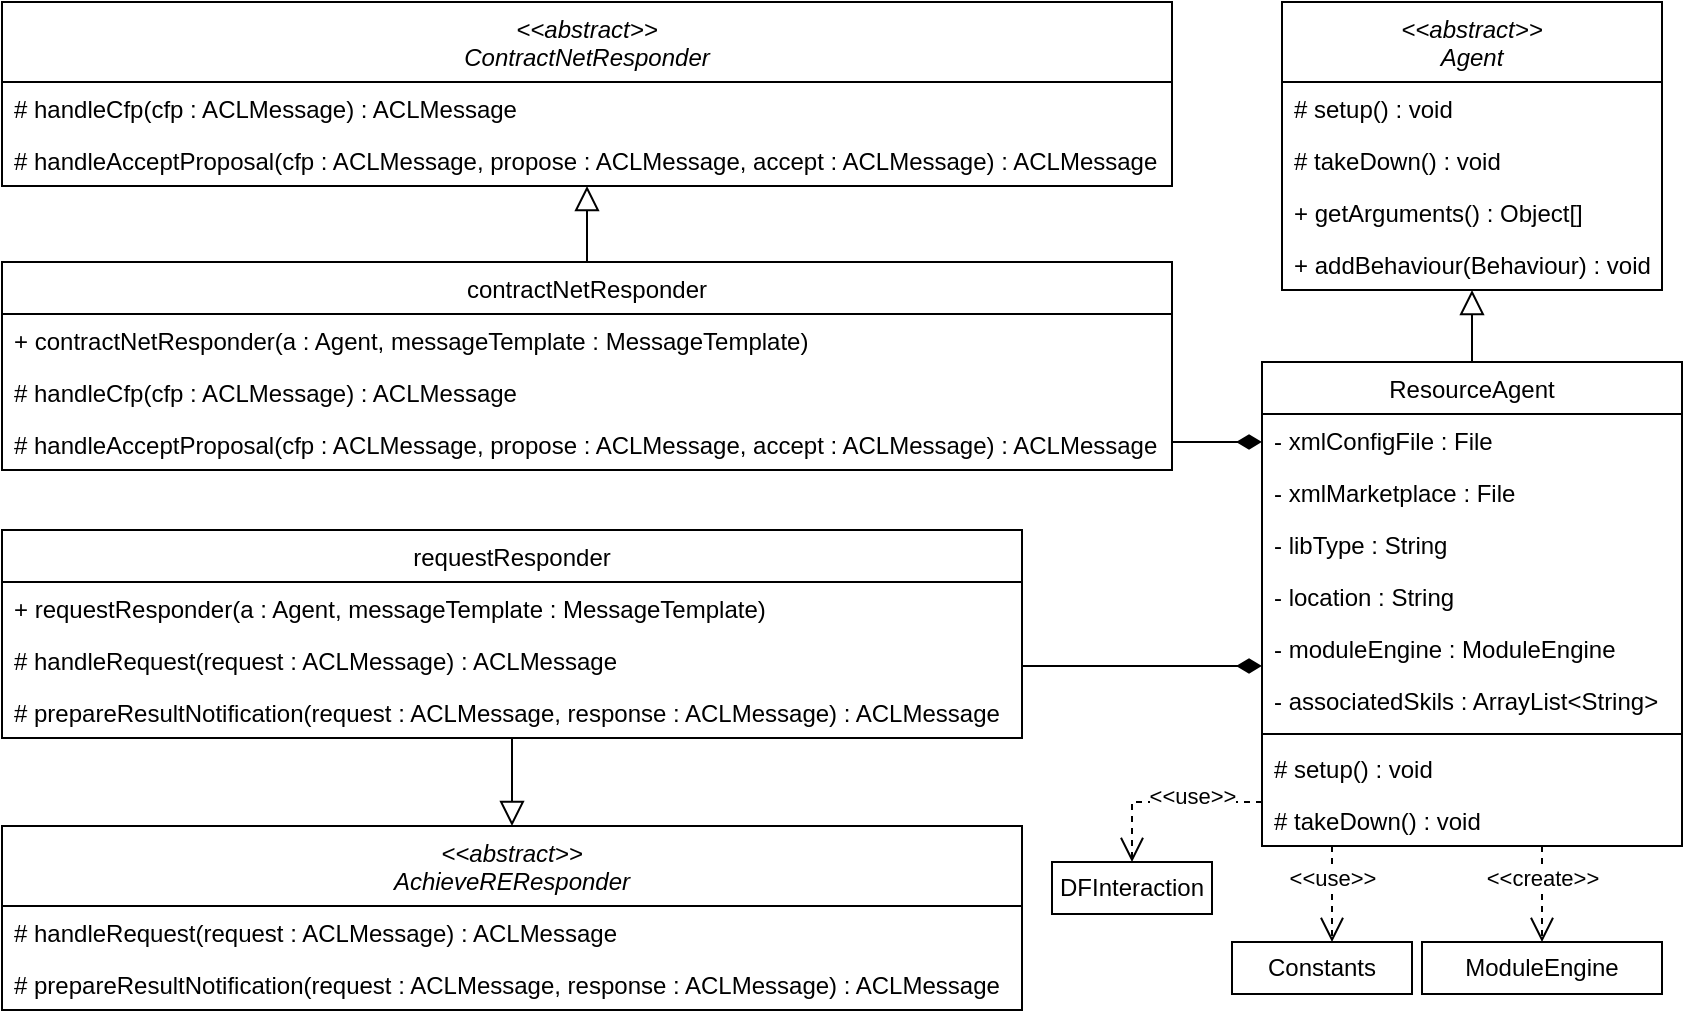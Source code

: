 <mxfile version="24.7.5">
  <diagram id="C5RBs43oDa-KdzZeNtuy" name="Page-1">
    <mxGraphModel dx="1619" dy="1187" grid="1" gridSize="10" guides="1" tooltips="1" connect="1" arrows="1" fold="1" page="1" pageScale="1" pageWidth="827" pageHeight="1169" math="0" shadow="0">
      <root>
        <mxCell id="WIyWlLk6GJQsqaUBKTNV-0" />
        <mxCell id="WIyWlLk6GJQsqaUBKTNV-1" parent="WIyWlLk6GJQsqaUBKTNV-0" />
        <mxCell id="zkfFHV4jXpPFQw0GAbJ--0" value="&lt;&lt;abstract&gt;&gt;&#xa;Agent" style="swimlane;fontStyle=2;align=center;verticalAlign=top;childLayout=stackLayout;horizontal=1;startSize=40;horizontalStack=0;resizeParent=1;resizeLast=0;collapsible=1;marginBottom=0;rounded=0;shadow=0;strokeWidth=1;" parent="WIyWlLk6GJQsqaUBKTNV-1" vertex="1">
          <mxGeometry x="605" y="30" width="190" height="144" as="geometry">
            <mxRectangle x="230" y="140" width="160" height="26" as="alternateBounds" />
          </mxGeometry>
        </mxCell>
        <mxCell id="zkfFHV4jXpPFQw0GAbJ--1" value="# setup() : void" style="text;align=left;verticalAlign=top;spacingLeft=4;spacingRight=4;overflow=hidden;rotatable=0;points=[[0,0.5],[1,0.5]];portConstraint=eastwest;" parent="zkfFHV4jXpPFQw0GAbJ--0" vertex="1">
          <mxGeometry y="40" width="190" height="26" as="geometry" />
        </mxCell>
        <mxCell id="zkfFHV4jXpPFQw0GAbJ--2" value="# takeDown() : void" style="text;align=left;verticalAlign=top;spacingLeft=4;spacingRight=4;overflow=hidden;rotatable=0;points=[[0,0.5],[1,0.5]];portConstraint=eastwest;rounded=0;shadow=0;html=0;" parent="zkfFHV4jXpPFQw0GAbJ--0" vertex="1">
          <mxGeometry y="66" width="190" height="26" as="geometry" />
        </mxCell>
        <mxCell id="zkfFHV4jXpPFQw0GAbJ--3" value="+ getArguments() : Object[]" style="text;align=left;verticalAlign=top;spacingLeft=4;spacingRight=4;overflow=hidden;rotatable=0;points=[[0,0.5],[1,0.5]];portConstraint=eastwest;rounded=0;shadow=0;html=0;" parent="zkfFHV4jXpPFQw0GAbJ--0" vertex="1">
          <mxGeometry y="92" width="190" height="26" as="geometry" />
        </mxCell>
        <mxCell id="3qOFRt8D9cqVfBlaZG_P-1" value="+ addBehaviour(Behaviour) : void" style="text;align=left;verticalAlign=top;spacingLeft=4;spacingRight=4;overflow=hidden;rotatable=0;points=[[0,0.5],[1,0.5]];portConstraint=eastwest;rounded=0;shadow=0;html=0;" parent="zkfFHV4jXpPFQw0GAbJ--0" vertex="1">
          <mxGeometry y="118" width="190" height="26" as="geometry" />
        </mxCell>
        <mxCell id="uo48DpWydSHIOrstyPxe-21" style="edgeStyle=orthogonalEdgeStyle;rounded=0;orthogonalLoop=1;jettySize=auto;html=1;entryX=0.5;entryY=0;entryDx=0;entryDy=0;dashed=1;endArrow=open;endFill=0;startSize=6;sourcePerimeterSpacing=0;endSize=10;" parent="WIyWlLk6GJQsqaUBKTNV-1" source="zkfFHV4jXpPFQw0GAbJ--6" target="uo48DpWydSHIOrstyPxe-17" edge="1">
          <mxGeometry relative="1" as="geometry">
            <mxPoint x="640" y="530" as="targetPoint" />
            <Array as="points">
              <mxPoint x="735" y="480" />
              <mxPoint x="735" y="480" />
            </Array>
          </mxGeometry>
        </mxCell>
        <mxCell id="uo48DpWydSHIOrstyPxe-22" value="&amp;lt;&amp;lt;create&amp;gt;&amp;gt;" style="edgeLabel;html=1;align=center;verticalAlign=middle;resizable=0;points=[];" parent="uo48DpWydSHIOrstyPxe-21" vertex="1" connectable="0">
          <mxGeometry x="0.417" relative="1" as="geometry">
            <mxPoint y="-18" as="offset" />
          </mxGeometry>
        </mxCell>
        <mxCell id="zkfFHV4jXpPFQw0GAbJ--6" value="ResourceAgent" style="swimlane;fontStyle=0;align=center;verticalAlign=top;childLayout=stackLayout;horizontal=1;startSize=26;horizontalStack=0;resizeParent=1;resizeLast=0;collapsible=1;marginBottom=0;rounded=0;shadow=0;strokeWidth=1;" parent="WIyWlLk6GJQsqaUBKTNV-1" vertex="1">
          <mxGeometry x="595" y="210" width="210" height="242" as="geometry">
            <mxRectangle x="130" y="380" width="160" height="26" as="alternateBounds" />
          </mxGeometry>
        </mxCell>
        <mxCell id="uo48DpWydSHIOrstyPxe-14" value="- xmlConfigFile : File" style="text;align=left;verticalAlign=top;spacingLeft=4;spacingRight=4;overflow=hidden;rotatable=0;points=[[0,0.5],[1,0.5]];portConstraint=eastwest;" parent="zkfFHV4jXpPFQw0GAbJ--6" vertex="1">
          <mxGeometry y="26" width="210" height="26" as="geometry" />
        </mxCell>
        <mxCell id="zkfFHV4jXpPFQw0GAbJ--7" value="- xmlMarketplace : File" style="text;align=left;verticalAlign=top;spacingLeft=4;spacingRight=4;overflow=hidden;rotatable=0;points=[[0,0.5],[1,0.5]];portConstraint=eastwest;" parent="zkfFHV4jXpPFQw0GAbJ--6" vertex="1">
          <mxGeometry y="52" width="210" height="26" as="geometry" />
        </mxCell>
        <mxCell id="uo48DpWydSHIOrstyPxe-15" value="- libType : String" style="text;align=left;verticalAlign=top;spacingLeft=4;spacingRight=4;overflow=hidden;rotatable=0;points=[[0,0.5],[1,0.5]];portConstraint=eastwest;rounded=0;shadow=0;html=0;" parent="zkfFHV4jXpPFQw0GAbJ--6" vertex="1">
          <mxGeometry y="78" width="210" height="26" as="geometry" />
        </mxCell>
        <mxCell id="zkfFHV4jXpPFQw0GAbJ--8" value="- location : String" style="text;align=left;verticalAlign=top;spacingLeft=4;spacingRight=4;overflow=hidden;rotatable=0;points=[[0,0.5],[1,0.5]];portConstraint=eastwest;rounded=0;shadow=0;html=0;" parent="zkfFHV4jXpPFQw0GAbJ--6" vertex="1">
          <mxGeometry y="104" width="210" height="26" as="geometry" />
        </mxCell>
        <mxCell id="3qOFRt8D9cqVfBlaZG_P-0" value="- moduleEngine : ModuleEngine" style="text;align=left;verticalAlign=top;spacingLeft=4;spacingRight=4;overflow=hidden;rotatable=0;points=[[0,0.5],[1,0.5]];portConstraint=eastwest;rounded=0;shadow=0;html=0;" parent="zkfFHV4jXpPFQw0GAbJ--6" vertex="1">
          <mxGeometry y="130" width="210" height="26" as="geometry" />
        </mxCell>
        <mxCell id="uo48DpWydSHIOrstyPxe-18" value="- associatedSkils : ArrayList&lt;String&gt;" style="text;align=left;verticalAlign=top;spacingLeft=4;spacingRight=4;overflow=hidden;rotatable=0;points=[[0,0.5],[1,0.5]];portConstraint=eastwest;rounded=0;shadow=0;html=0;" parent="zkfFHV4jXpPFQw0GAbJ--6" vertex="1">
          <mxGeometry y="156" width="210" height="26" as="geometry" />
        </mxCell>
        <mxCell id="zkfFHV4jXpPFQw0GAbJ--9" value="" style="line;html=1;strokeWidth=1;align=left;verticalAlign=middle;spacingTop=-1;spacingLeft=3;spacingRight=3;rotatable=0;labelPosition=right;points=[];portConstraint=eastwest;" parent="zkfFHV4jXpPFQw0GAbJ--6" vertex="1">
          <mxGeometry y="182" width="210" height="8" as="geometry" />
        </mxCell>
        <mxCell id="zkfFHV4jXpPFQw0GAbJ--10" value="# setup() : void" style="text;align=left;verticalAlign=top;spacingLeft=4;spacingRight=4;overflow=hidden;rotatable=0;points=[[0,0.5],[1,0.5]];portConstraint=eastwest;fontStyle=0" parent="zkfFHV4jXpPFQw0GAbJ--6" vertex="1">
          <mxGeometry y="190" width="210" height="26" as="geometry" />
        </mxCell>
        <mxCell id="3qOFRt8D9cqVfBlaZG_P-2" value="# takeDown() : void" style="text;align=left;verticalAlign=top;spacingLeft=4;spacingRight=4;overflow=hidden;rotatable=0;points=[[0,0.5],[1,0.5]];portConstraint=eastwest;" parent="zkfFHV4jXpPFQw0GAbJ--6" vertex="1">
          <mxGeometry y="216" width="210" height="26" as="geometry" />
        </mxCell>
        <mxCell id="zkfFHV4jXpPFQw0GAbJ--12" value="" style="endArrow=block;endSize=10;endFill=0;shadow=0;strokeWidth=1;rounded=0;curved=0;edgeStyle=elbowEdgeStyle;elbow=vertical;" parent="WIyWlLk6GJQsqaUBKTNV-1" source="zkfFHV4jXpPFQw0GAbJ--6" target="zkfFHV4jXpPFQw0GAbJ--0" edge="1">
          <mxGeometry width="160" relative="1" as="geometry">
            <mxPoint x="680" y="63" as="sourcePoint" />
            <mxPoint x="680" y="63" as="targetPoint" />
          </mxGeometry>
        </mxCell>
        <mxCell id="3qOFRt8D9cqVfBlaZG_P-11" value="contractNetResponder" style="swimlane;fontStyle=0;align=center;verticalAlign=top;childLayout=stackLayout;horizontal=1;startSize=26;horizontalStack=0;resizeParent=1;resizeLast=0;collapsible=1;marginBottom=0;rounded=0;shadow=0;strokeWidth=1;" parent="WIyWlLk6GJQsqaUBKTNV-1" vertex="1">
          <mxGeometry x="-35" y="160" width="585" height="104" as="geometry">
            <mxRectangle x="340" y="380" width="170" height="26" as="alternateBounds" />
          </mxGeometry>
        </mxCell>
        <mxCell id="3qOFRt8D9cqVfBlaZG_P-15" value="+ contractNetResponder(a : Agent, messageTemplate : MessageTemplate)" style="text;align=left;verticalAlign=top;spacingLeft=4;spacingRight=4;overflow=hidden;rotatable=0;points=[[0,0.5],[1,0.5]];portConstraint=eastwest;" parent="3qOFRt8D9cqVfBlaZG_P-11" vertex="1">
          <mxGeometry y="26" width="585" height="26" as="geometry" />
        </mxCell>
        <mxCell id="3qOFRt8D9cqVfBlaZG_P-22" value="# handleCfp(cfp : ACLMessage) : ACLMessage" style="text;align=left;verticalAlign=top;spacingLeft=4;spacingRight=4;overflow=hidden;rotatable=0;points=[[0,0.5],[1,0.5]];portConstraint=eastwest;" parent="3qOFRt8D9cqVfBlaZG_P-11" vertex="1">
          <mxGeometry y="52" width="585" height="26" as="geometry" />
        </mxCell>
        <mxCell id="3qOFRt8D9cqVfBlaZG_P-23" value="# handleAcceptProposal(cfp : ACLMessage, propose : ACLMessage, accept : ACLMessage) : ACLMessage" style="text;align=left;verticalAlign=top;spacingLeft=4;spacingRight=4;overflow=hidden;rotatable=0;points=[[0,0.5],[1,0.5]];portConstraint=eastwest;" parent="3qOFRt8D9cqVfBlaZG_P-11" vertex="1">
          <mxGeometry y="78" width="585" height="26" as="geometry" />
        </mxCell>
        <mxCell id="3qOFRt8D9cqVfBlaZG_P-13" value="&lt;&lt;abstract&gt;&gt;&#xa;ContractNetResponder" style="swimlane;fontStyle=2;align=center;verticalAlign=top;childLayout=stackLayout;horizontal=1;startSize=40;horizontalStack=0;resizeParent=1;resizeLast=0;collapsible=1;marginBottom=0;rounded=0;shadow=0;strokeWidth=1;" parent="WIyWlLk6GJQsqaUBKTNV-1" vertex="1">
          <mxGeometry x="-35" y="30" width="585" height="92" as="geometry">
            <mxRectangle x="230" y="140" width="160" height="26" as="alternateBounds" />
          </mxGeometry>
        </mxCell>
        <mxCell id="3qOFRt8D9cqVfBlaZG_P-33" value="# handleCfp(cfp : ACLMessage) : ACLMessage" style="text;align=left;verticalAlign=top;spacingLeft=4;spacingRight=4;overflow=hidden;rotatable=0;points=[[0,0.5],[1,0.5]];portConstraint=eastwest;" parent="3qOFRt8D9cqVfBlaZG_P-13" vertex="1">
          <mxGeometry y="40" width="585" height="26" as="geometry" />
        </mxCell>
        <mxCell id="3qOFRt8D9cqVfBlaZG_P-34" value="# handleAcceptProposal(cfp : ACLMessage, propose : ACLMessage, accept : ACLMessage) : ACLMessage" style="text;align=left;verticalAlign=top;spacingLeft=4;spacingRight=4;overflow=hidden;rotatable=0;points=[[0,0.5],[1,0.5]];portConstraint=eastwest;" parent="3qOFRt8D9cqVfBlaZG_P-13" vertex="1">
          <mxGeometry y="66" width="585" height="26" as="geometry" />
        </mxCell>
        <mxCell id="3qOFRt8D9cqVfBlaZG_P-19" value="" style="html=1;startArrow=diamondThin;startFill=1;edgeStyle=elbowEdgeStyle;elbow=vertical;startSize=10;endArrow=none;endFill=0;rounded=0;" parent="WIyWlLk6GJQsqaUBKTNV-1" edge="1">
          <mxGeometry width="160" relative="1" as="geometry">
            <mxPoint x="595" y="250" as="sourcePoint" />
            <mxPoint x="550" y="250" as="targetPoint" />
            <Array as="points">
              <mxPoint x="580" y="250" />
            </Array>
          </mxGeometry>
        </mxCell>
        <mxCell id="3qOFRt8D9cqVfBlaZG_P-20" value="" style="endArrow=block;endSize=10;endFill=0;shadow=0;strokeWidth=1;rounded=0;curved=0;edgeStyle=elbowEdgeStyle;elbow=vertical;" parent="WIyWlLk6GJQsqaUBKTNV-1" source="3qOFRt8D9cqVfBlaZG_P-11" target="3qOFRt8D9cqVfBlaZG_P-13" edge="1">
          <mxGeometry width="160" relative="1" as="geometry">
            <mxPoint x="300" y="206" as="sourcePoint" />
            <mxPoint x="300" y="160" as="targetPoint" />
          </mxGeometry>
        </mxCell>
        <mxCell id="3qOFRt8D9cqVfBlaZG_P-30" value="&lt;&lt;abstract&gt;&gt;&#xa;AchieveREResponder" style="swimlane;fontStyle=2;align=center;verticalAlign=top;childLayout=stackLayout;horizontal=1;startSize=40;horizontalStack=0;resizeParent=1;resizeLast=0;collapsible=1;marginBottom=0;rounded=0;shadow=0;strokeWidth=1;" parent="WIyWlLk6GJQsqaUBKTNV-1" vertex="1">
          <mxGeometry x="-35" y="442" width="510" height="92" as="geometry">
            <mxRectangle x="230" y="140" width="160" height="26" as="alternateBounds" />
          </mxGeometry>
        </mxCell>
        <mxCell id="uo48DpWydSHIOrstyPxe-12" value="# handleRequest(request : ACLMessage) : ACLMessage" style="text;align=left;verticalAlign=top;spacingLeft=4;spacingRight=4;overflow=hidden;rotatable=0;points=[[0,0.5],[1,0.5]];portConstraint=eastwest;" parent="3qOFRt8D9cqVfBlaZG_P-30" vertex="1">
          <mxGeometry y="40" width="510" height="26" as="geometry" />
        </mxCell>
        <mxCell id="uo48DpWydSHIOrstyPxe-11" value="# prepareResultNotification(request : ACLMessage, response : ACLMessage) : ACLMessage" style="text;align=left;verticalAlign=top;spacingLeft=4;spacingRight=4;overflow=hidden;rotatable=0;points=[[0,0.5],[1,0.5]];portConstraint=eastwest;" parent="3qOFRt8D9cqVfBlaZG_P-30" vertex="1">
          <mxGeometry y="66" width="510" height="26" as="geometry" />
        </mxCell>
        <mxCell id="3qOFRt8D9cqVfBlaZG_P-35" value="requestResponder" style="swimlane;fontStyle=0;align=center;verticalAlign=top;childLayout=stackLayout;horizontal=1;startSize=26;horizontalStack=0;resizeParent=1;resizeLast=0;collapsible=1;marginBottom=0;rounded=0;shadow=0;strokeWidth=1;" parent="WIyWlLk6GJQsqaUBKTNV-1" vertex="1">
          <mxGeometry x="-35" y="294" width="510" height="104" as="geometry">
            <mxRectangle x="340" y="380" width="170" height="26" as="alternateBounds" />
          </mxGeometry>
        </mxCell>
        <mxCell id="3qOFRt8D9cqVfBlaZG_P-38" value="+ requestResponder(a : Agent, messageTemplate : MessageTemplate)" style="text;align=left;verticalAlign=top;spacingLeft=4;spacingRight=4;overflow=hidden;rotatable=0;points=[[0,0.5],[1,0.5]];portConstraint=eastwest;" parent="3qOFRt8D9cqVfBlaZG_P-35" vertex="1">
          <mxGeometry y="26" width="510" height="26" as="geometry" />
        </mxCell>
        <mxCell id="3qOFRt8D9cqVfBlaZG_P-39" value="# handleRequest(request : ACLMessage) : ACLMessage" style="text;align=left;verticalAlign=top;spacingLeft=4;spacingRight=4;overflow=hidden;rotatable=0;points=[[0,0.5],[1,0.5]];portConstraint=eastwest;" parent="3qOFRt8D9cqVfBlaZG_P-35" vertex="1">
          <mxGeometry y="52" width="510" height="26" as="geometry" />
        </mxCell>
        <mxCell id="3qOFRt8D9cqVfBlaZG_P-40" value="# prepareResultNotification(request : ACLMessage, response : ACLMessage) : ACLMessage" style="text;align=left;verticalAlign=top;spacingLeft=4;spacingRight=4;overflow=hidden;rotatable=0;points=[[0,0.5],[1,0.5]];portConstraint=eastwest;" parent="3qOFRt8D9cqVfBlaZG_P-35" vertex="1">
          <mxGeometry y="78" width="510" height="26" as="geometry" />
        </mxCell>
        <mxCell id="3qOFRt8D9cqVfBlaZG_P-41" value="" style="endArrow=block;endSize=10;endFill=0;shadow=0;strokeWidth=1;rounded=0;curved=0;edgeStyle=elbowEdgeStyle;elbow=horizontal;" parent="WIyWlLk6GJQsqaUBKTNV-1" source="3qOFRt8D9cqVfBlaZG_P-35" target="3qOFRt8D9cqVfBlaZG_P-30" edge="1">
          <mxGeometry width="160" relative="1" as="geometry">
            <mxPoint x="-25" y="772" as="sourcePoint" />
            <mxPoint x="-25" y="674" as="targetPoint" />
            <Array as="points" />
          </mxGeometry>
        </mxCell>
        <mxCell id="uo48DpWydSHIOrstyPxe-3" value="" style="html=1;startArrow=diamondThin;startFill=1;edgeStyle=elbowEdgeStyle;elbow=vertical;startSize=10;endArrow=none;endFill=0;rounded=0;" parent="WIyWlLk6GJQsqaUBKTNV-1" source="zkfFHV4jXpPFQw0GAbJ--6" target="3qOFRt8D9cqVfBlaZG_P-35" edge="1">
          <mxGeometry width="160" relative="1" as="geometry">
            <mxPoint x="580" y="394" as="sourcePoint" />
            <mxPoint x="705" y="450" as="targetPoint" />
            <Array as="points">
              <mxPoint x="570" y="362" />
            </Array>
          </mxGeometry>
        </mxCell>
        <mxCell id="uo48DpWydSHIOrstyPxe-17" value="ModuleEngine" style="rounded=0;whiteSpace=wrap;html=1;" parent="WIyWlLk6GJQsqaUBKTNV-1" vertex="1">
          <mxGeometry x="675" y="500" width="120" height="26" as="geometry" />
        </mxCell>
        <mxCell id="g0whkcz0SELYfKQE0fAf-0" value="Constants" style="rounded=0;whiteSpace=wrap;html=1;" vertex="1" parent="WIyWlLk6GJQsqaUBKTNV-1">
          <mxGeometry x="580" y="500" width="90" height="26" as="geometry" />
        </mxCell>
        <mxCell id="g0whkcz0SELYfKQE0fAf-1" value="DFInteraction" style="rounded=0;whiteSpace=wrap;html=1;" vertex="1" parent="WIyWlLk6GJQsqaUBKTNV-1">
          <mxGeometry x="490" y="460" width="80" height="26" as="geometry" />
        </mxCell>
        <mxCell id="g0whkcz0SELYfKQE0fAf-2" style="edgeStyle=orthogonalEdgeStyle;rounded=0;orthogonalLoop=1;jettySize=auto;html=1;dashed=1;endArrow=open;endFill=0;startSize=6;sourcePerimeterSpacing=0;endSize=10;" edge="1" parent="WIyWlLk6GJQsqaUBKTNV-1" source="zkfFHV4jXpPFQw0GAbJ--6" target="g0whkcz0SELYfKQE0fAf-0">
          <mxGeometry relative="1" as="geometry">
            <mxPoint x="745" y="510" as="targetPoint" />
            <Array as="points">
              <mxPoint x="630" y="490" />
              <mxPoint x="630" y="490" />
            </Array>
            <mxPoint x="745" y="462" as="sourcePoint" />
          </mxGeometry>
        </mxCell>
        <mxCell id="g0whkcz0SELYfKQE0fAf-3" value="&amp;lt;&amp;lt;use&amp;gt;&amp;gt;" style="edgeLabel;html=1;align=center;verticalAlign=middle;resizable=0;points=[];" vertex="1" connectable="0" parent="g0whkcz0SELYfKQE0fAf-2">
          <mxGeometry x="0.417" relative="1" as="geometry">
            <mxPoint y="-18" as="offset" />
          </mxGeometry>
        </mxCell>
        <mxCell id="g0whkcz0SELYfKQE0fAf-4" style="edgeStyle=orthogonalEdgeStyle;rounded=0;orthogonalLoop=1;jettySize=auto;html=1;dashed=1;endArrow=open;endFill=0;startSize=6;sourcePerimeterSpacing=0;endSize=10;" edge="1" parent="WIyWlLk6GJQsqaUBKTNV-1" source="zkfFHV4jXpPFQw0GAbJ--6" target="g0whkcz0SELYfKQE0fAf-1">
          <mxGeometry relative="1" as="geometry">
            <mxPoint x="640" y="510" as="targetPoint" />
            <Array as="points">
              <mxPoint x="530" y="430" />
            </Array>
            <mxPoint x="570" y="440" as="sourcePoint" />
          </mxGeometry>
        </mxCell>
        <mxCell id="g0whkcz0SELYfKQE0fAf-5" value="&amp;lt;&amp;lt;use&amp;gt;&amp;gt;" style="edgeLabel;html=1;align=center;verticalAlign=middle;resizable=0;points=[];" vertex="1" connectable="0" parent="g0whkcz0SELYfKQE0fAf-4">
          <mxGeometry x="0.417" relative="1" as="geometry">
            <mxPoint x="30" y="-6" as="offset" />
          </mxGeometry>
        </mxCell>
      </root>
    </mxGraphModel>
  </diagram>
</mxfile>
